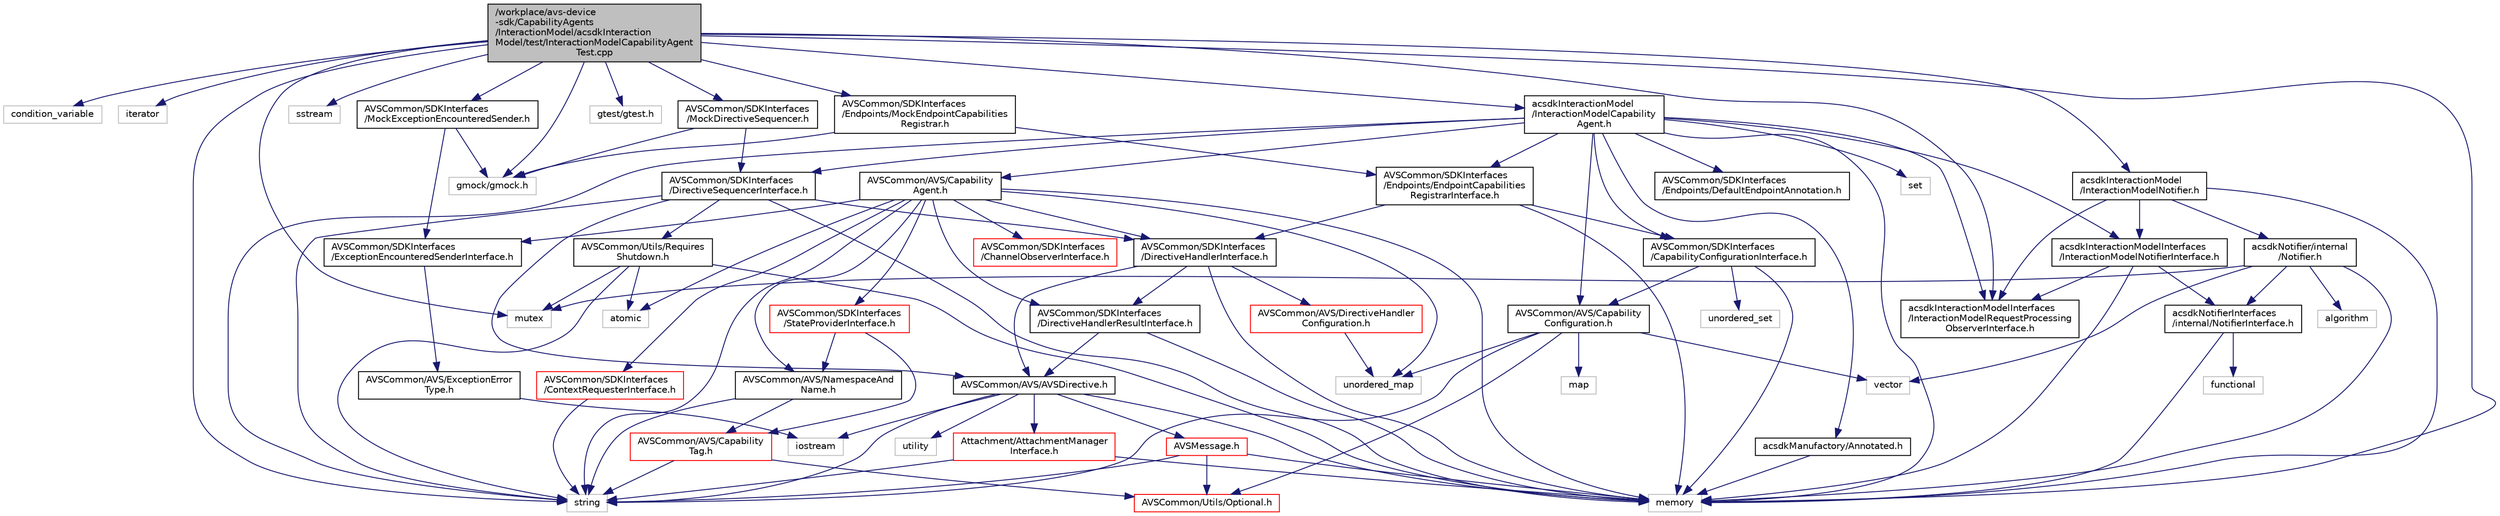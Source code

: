 digraph "/workplace/avs-device-sdk/CapabilityAgents/InteractionModel/acsdkInteractionModel/test/InteractionModelCapabilityAgentTest.cpp"
{
 // LATEX_PDF_SIZE
  edge [fontname="Helvetica",fontsize="10",labelfontname="Helvetica",labelfontsize="10"];
  node [fontname="Helvetica",fontsize="10",shape=record];
  Node1 [label="/workplace/avs-device\l-sdk/CapabilityAgents\l/InteractionModel/acsdkInteraction\lModel/test/InteractionModelCapabilityAgent\lTest.cpp",height=0.2,width=0.4,color="black", fillcolor="grey75", style="filled", fontcolor="black",tooltip=" "];
  Node1 -> Node2 [color="midnightblue",fontsize="10",style="solid",fontname="Helvetica"];
  Node2 [label="condition_variable",height=0.2,width=0.4,color="grey75", fillcolor="white", style="filled",tooltip=" "];
  Node1 -> Node3 [color="midnightblue",fontsize="10",style="solid",fontname="Helvetica"];
  Node3 [label="iterator",height=0.2,width=0.4,color="grey75", fillcolor="white", style="filled",tooltip=" "];
  Node1 -> Node4 [color="midnightblue",fontsize="10",style="solid",fontname="Helvetica"];
  Node4 [label="memory",height=0.2,width=0.4,color="grey75", fillcolor="white", style="filled",tooltip=" "];
  Node1 -> Node5 [color="midnightblue",fontsize="10",style="solid",fontname="Helvetica"];
  Node5 [label="mutex",height=0.2,width=0.4,color="grey75", fillcolor="white", style="filled",tooltip=" "];
  Node1 -> Node6 [color="midnightblue",fontsize="10",style="solid",fontname="Helvetica"];
  Node6 [label="sstream",height=0.2,width=0.4,color="grey75", fillcolor="white", style="filled",tooltip=" "];
  Node1 -> Node7 [color="midnightblue",fontsize="10",style="solid",fontname="Helvetica"];
  Node7 [label="string",height=0.2,width=0.4,color="grey75", fillcolor="white", style="filled",tooltip=" "];
  Node1 -> Node8 [color="midnightblue",fontsize="10",style="solid",fontname="Helvetica"];
  Node8 [label="gmock/gmock.h",height=0.2,width=0.4,color="grey75", fillcolor="white", style="filled",tooltip=" "];
  Node1 -> Node9 [color="midnightblue",fontsize="10",style="solid",fontname="Helvetica"];
  Node9 [label="gtest/gtest.h",height=0.2,width=0.4,color="grey75", fillcolor="white", style="filled",tooltip=" "];
  Node1 -> Node10 [color="midnightblue",fontsize="10",style="solid",fontname="Helvetica"];
  Node10 [label="acsdkInteractionModelInterfaces\l/InteractionModelRequestProcessing\lObserverInterface.h",height=0.2,width=0.4,color="black", fillcolor="white", style="filled",URL="$_interaction_model_request_processing_observer_interface_8h.html",tooltip=" "];
  Node1 -> Node11 [color="midnightblue",fontsize="10",style="solid",fontname="Helvetica"];
  Node11 [label="AVSCommon/SDKInterfaces\l/MockDirectiveSequencer.h",height=0.2,width=0.4,color="black", fillcolor="white", style="filled",URL="$_a_v_s_common_2_s_d_k_interfaces_2test_2_a_v_s_common_2_s_d_k_interfaces_2_mock_directive_sequencer_8h.html",tooltip=" "];
  Node11 -> Node12 [color="midnightblue",fontsize="10",style="solid",fontname="Helvetica"];
  Node12 [label="AVSCommon/SDKInterfaces\l/DirectiveSequencerInterface.h",height=0.2,width=0.4,color="black", fillcolor="white", style="filled",URL="$_directive_sequencer_interface_8h.html",tooltip=" "];
  Node12 -> Node4 [color="midnightblue",fontsize="10",style="solid",fontname="Helvetica"];
  Node12 -> Node7 [color="midnightblue",fontsize="10",style="solid",fontname="Helvetica"];
  Node12 -> Node13 [color="midnightblue",fontsize="10",style="solid",fontname="Helvetica"];
  Node13 [label="AVSCommon/AVS/AVSDirective.h",height=0.2,width=0.4,color="black", fillcolor="white", style="filled",URL="$_a_v_s_directive_8h.html",tooltip=" "];
  Node13 -> Node14 [color="midnightblue",fontsize="10",style="solid",fontname="Helvetica"];
  Node14 [label="iostream",height=0.2,width=0.4,color="grey75", fillcolor="white", style="filled",tooltip=" "];
  Node13 -> Node4 [color="midnightblue",fontsize="10",style="solid",fontname="Helvetica"];
  Node13 -> Node7 [color="midnightblue",fontsize="10",style="solid",fontname="Helvetica"];
  Node13 -> Node15 [color="midnightblue",fontsize="10",style="solid",fontname="Helvetica"];
  Node15 [label="utility",height=0.2,width=0.4,color="grey75", fillcolor="white", style="filled",tooltip=" "];
  Node13 -> Node16 [color="midnightblue",fontsize="10",style="solid",fontname="Helvetica"];
  Node16 [label="Attachment/AttachmentManager\lInterface.h",height=0.2,width=0.4,color="red", fillcolor="white", style="filled",URL="$_attachment_manager_interface_8h.html",tooltip=" "];
  Node16 -> Node7 [color="midnightblue",fontsize="10",style="solid",fontname="Helvetica"];
  Node16 -> Node4 [color="midnightblue",fontsize="10",style="solid",fontname="Helvetica"];
  Node13 -> Node44 [color="midnightblue",fontsize="10",style="solid",fontname="Helvetica"];
  Node44 [label="AVSMessage.h",height=0.2,width=0.4,color="red", fillcolor="white", style="filled",URL="$_a_v_s_message_8h.html",tooltip=" "];
  Node44 -> Node4 [color="midnightblue",fontsize="10",style="solid",fontname="Helvetica"];
  Node44 -> Node7 [color="midnightblue",fontsize="10",style="solid",fontname="Helvetica"];
  Node44 -> Node45 [color="midnightblue",fontsize="10",style="solid",fontname="Helvetica"];
  Node45 [label="AVSCommon/Utils/Optional.h",height=0.2,width=0.4,color="red", fillcolor="white", style="filled",URL="$_optional_8h.html",tooltip=" "];
  Node12 -> Node49 [color="midnightblue",fontsize="10",style="solid",fontname="Helvetica"];
  Node49 [label="AVSCommon/SDKInterfaces\l/DirectiveHandlerInterface.h",height=0.2,width=0.4,color="black", fillcolor="white", style="filled",URL="$_directive_handler_interface_8h.html",tooltip=" "];
  Node49 -> Node4 [color="midnightblue",fontsize="10",style="solid",fontname="Helvetica"];
  Node49 -> Node13 [color="midnightblue",fontsize="10",style="solid",fontname="Helvetica"];
  Node49 -> Node50 [color="midnightblue",fontsize="10",style="solid",fontname="Helvetica"];
  Node50 [label="AVSCommon/AVS/DirectiveHandler\lConfiguration.h",height=0.2,width=0.4,color="red", fillcolor="white", style="filled",URL="$_directive_handler_configuration_8h.html",tooltip=" "];
  Node50 -> Node51 [color="midnightblue",fontsize="10",style="solid",fontname="Helvetica"];
  Node51 [label="unordered_map",height=0.2,width=0.4,color="grey75", fillcolor="white", style="filled",tooltip=" "];
  Node49 -> Node58 [color="midnightblue",fontsize="10",style="solid",fontname="Helvetica"];
  Node58 [label="AVSCommon/SDKInterfaces\l/DirectiveHandlerResultInterface.h",height=0.2,width=0.4,color="black", fillcolor="white", style="filled",URL="$_directive_handler_result_interface_8h.html",tooltip=" "];
  Node58 -> Node4 [color="midnightblue",fontsize="10",style="solid",fontname="Helvetica"];
  Node58 -> Node13 [color="midnightblue",fontsize="10",style="solid",fontname="Helvetica"];
  Node12 -> Node59 [color="midnightblue",fontsize="10",style="solid",fontname="Helvetica"];
  Node59 [label="AVSCommon/Utils/Requires\lShutdown.h",height=0.2,width=0.4,color="black", fillcolor="white", style="filled",URL="$_requires_shutdown_8h.html",tooltip=" "];
  Node59 -> Node19 [color="midnightblue",fontsize="10",style="solid",fontname="Helvetica"];
  Node19 [label="atomic",height=0.2,width=0.4,color="grey75", fillcolor="white", style="filled",tooltip=" "];
  Node59 -> Node4 [color="midnightblue",fontsize="10",style="solid",fontname="Helvetica"];
  Node59 -> Node5 [color="midnightblue",fontsize="10",style="solid",fontname="Helvetica"];
  Node59 -> Node7 [color="midnightblue",fontsize="10",style="solid",fontname="Helvetica"];
  Node11 -> Node8 [color="midnightblue",fontsize="10",style="solid",fontname="Helvetica"];
  Node1 -> Node60 [color="midnightblue",fontsize="10",style="solid",fontname="Helvetica"];
  Node60 [label="AVSCommon/SDKInterfaces\l/MockExceptionEncounteredSender.h",height=0.2,width=0.4,color="black", fillcolor="white", style="filled",URL="$_mock_exception_encountered_sender_8h.html",tooltip=" "];
  Node60 -> Node61 [color="midnightblue",fontsize="10",style="solid",fontname="Helvetica"];
  Node61 [label="AVSCommon/SDKInterfaces\l/ExceptionEncounteredSenderInterface.h",height=0.2,width=0.4,color="black", fillcolor="white", style="filled",URL="$_exception_encountered_sender_interface_8h.html",tooltip=" "];
  Node61 -> Node62 [color="midnightblue",fontsize="10",style="solid",fontname="Helvetica"];
  Node62 [label="AVSCommon/AVS/ExceptionError\lType.h",height=0.2,width=0.4,color="black", fillcolor="white", style="filled",URL="$_exception_error_type_8h.html",tooltip=" "];
  Node62 -> Node14 [color="midnightblue",fontsize="10",style="solid",fontname="Helvetica"];
  Node60 -> Node8 [color="midnightblue",fontsize="10",style="solid",fontname="Helvetica"];
  Node1 -> Node63 [color="midnightblue",fontsize="10",style="solid",fontname="Helvetica"];
  Node63 [label="AVSCommon/SDKInterfaces\l/Endpoints/MockEndpointCapabilities\lRegistrar.h",height=0.2,width=0.4,color="black", fillcolor="white", style="filled",URL="$_mock_endpoint_capabilities_registrar_8h.html",tooltip=" "];
  Node63 -> Node8 [color="midnightblue",fontsize="10",style="solid",fontname="Helvetica"];
  Node63 -> Node64 [color="midnightblue",fontsize="10",style="solid",fontname="Helvetica"];
  Node64 [label="AVSCommon/SDKInterfaces\l/Endpoints/EndpointCapabilities\lRegistrarInterface.h",height=0.2,width=0.4,color="black", fillcolor="white", style="filled",URL="$_endpoint_capabilities_registrar_interface_8h.html",tooltip=" "];
  Node64 -> Node4 [color="midnightblue",fontsize="10",style="solid",fontname="Helvetica"];
  Node64 -> Node65 [color="midnightblue",fontsize="10",style="solid",fontname="Helvetica"];
  Node65 [label="AVSCommon/SDKInterfaces\l/CapabilityConfigurationInterface.h",height=0.2,width=0.4,color="black", fillcolor="white", style="filled",URL="$_capability_configuration_interface_8h.html",tooltip=" "];
  Node65 -> Node4 [color="midnightblue",fontsize="10",style="solid",fontname="Helvetica"];
  Node65 -> Node66 [color="midnightblue",fontsize="10",style="solid",fontname="Helvetica"];
  Node66 [label="unordered_set",height=0.2,width=0.4,color="grey75", fillcolor="white", style="filled",tooltip=" "];
  Node65 -> Node67 [color="midnightblue",fontsize="10",style="solid",fontname="Helvetica"];
  Node67 [label="AVSCommon/AVS/Capability\lConfiguration.h",height=0.2,width=0.4,color="black", fillcolor="white", style="filled",URL="$_capability_configuration_8h.html",tooltip=" "];
  Node67 -> Node47 [color="midnightblue",fontsize="10",style="solid",fontname="Helvetica"];
  Node47 [label="map",height=0.2,width=0.4,color="grey75", fillcolor="white", style="filled",tooltip=" "];
  Node67 -> Node7 [color="midnightblue",fontsize="10",style="solid",fontname="Helvetica"];
  Node67 -> Node51 [color="midnightblue",fontsize="10",style="solid",fontname="Helvetica"];
  Node67 -> Node26 [color="midnightblue",fontsize="10",style="solid",fontname="Helvetica"];
  Node26 [label="vector",height=0.2,width=0.4,color="grey75", fillcolor="white", style="filled",tooltip=" "];
  Node67 -> Node45 [color="midnightblue",fontsize="10",style="solid",fontname="Helvetica"];
  Node64 -> Node49 [color="midnightblue",fontsize="10",style="solid",fontname="Helvetica"];
  Node1 -> Node68 [color="midnightblue",fontsize="10",style="solid",fontname="Helvetica"];
  Node68 [label="acsdkInteractionModel\l/InteractionModelCapability\lAgent.h",height=0.2,width=0.4,color="black", fillcolor="white", style="filled",URL="$_interaction_model_capability_agent_8h.html",tooltip=" "];
  Node68 -> Node4 [color="midnightblue",fontsize="10",style="solid",fontname="Helvetica"];
  Node68 -> Node32 [color="midnightblue",fontsize="10",style="solid",fontname="Helvetica"];
  Node32 [label="set",height=0.2,width=0.4,color="grey75", fillcolor="white", style="filled",tooltip=" "];
  Node68 -> Node7 [color="midnightblue",fontsize="10",style="solid",fontname="Helvetica"];
  Node68 -> Node69 [color="midnightblue",fontsize="10",style="solid",fontname="Helvetica"];
  Node69 [label="acsdkInteractionModelInterfaces\l/InteractionModelNotifierInterface.h",height=0.2,width=0.4,color="black", fillcolor="white", style="filled",URL="$_interaction_model_notifier_interface_8h.html",tooltip=" "];
  Node69 -> Node4 [color="midnightblue",fontsize="10",style="solid",fontname="Helvetica"];
  Node69 -> Node70 [color="midnightblue",fontsize="10",style="solid",fontname="Helvetica"];
  Node70 [label="acsdkNotifierInterfaces\l/internal/NotifierInterface.h",height=0.2,width=0.4,color="black", fillcolor="white", style="filled",URL="$_notifier_interface_8h.html",tooltip=" "];
  Node70 -> Node37 [color="midnightblue",fontsize="10",style="solid",fontname="Helvetica"];
  Node37 [label="functional",height=0.2,width=0.4,color="grey75", fillcolor="white", style="filled",tooltip=" "];
  Node70 -> Node4 [color="midnightblue",fontsize="10",style="solid",fontname="Helvetica"];
  Node69 -> Node10 [color="midnightblue",fontsize="10",style="solid",fontname="Helvetica"];
  Node68 -> Node10 [color="midnightblue",fontsize="10",style="solid",fontname="Helvetica"];
  Node68 -> Node71 [color="midnightblue",fontsize="10",style="solid",fontname="Helvetica"];
  Node71 [label="acsdkManufactory/Annotated.h",height=0.2,width=0.4,color="black", fillcolor="white", style="filled",URL="$_annotated_8h.html",tooltip=" "];
  Node71 -> Node4 [color="midnightblue",fontsize="10",style="solid",fontname="Helvetica"];
  Node68 -> Node72 [color="midnightblue",fontsize="10",style="solid",fontname="Helvetica"];
  Node72 [label="AVSCommon/AVS/Capability\lAgent.h",height=0.2,width=0.4,color="black", fillcolor="white", style="filled",URL="$_capability_agent_8h.html",tooltip=" "];
  Node72 -> Node19 [color="midnightblue",fontsize="10",style="solid",fontname="Helvetica"];
  Node72 -> Node51 [color="midnightblue",fontsize="10",style="solid",fontname="Helvetica"];
  Node72 -> Node7 [color="midnightblue",fontsize="10",style="solid",fontname="Helvetica"];
  Node72 -> Node4 [color="midnightblue",fontsize="10",style="solid",fontname="Helvetica"];
  Node72 -> Node73 [color="midnightblue",fontsize="10",style="solid",fontname="Helvetica"];
  Node73 [label="AVSCommon/AVS/NamespaceAnd\lName.h",height=0.2,width=0.4,color="black", fillcolor="white", style="filled",URL="$_namespace_and_name_8h.html",tooltip=" "];
  Node73 -> Node7 [color="midnightblue",fontsize="10",style="solid",fontname="Helvetica"];
  Node73 -> Node57 [color="midnightblue",fontsize="10",style="solid",fontname="Helvetica"];
  Node57 [label="AVSCommon/AVS/Capability\lTag.h",height=0.2,width=0.4,color="red", fillcolor="white", style="filled",URL="$_capability_tag_8h.html",tooltip=" "];
  Node57 -> Node7 [color="midnightblue",fontsize="10",style="solid",fontname="Helvetica"];
  Node57 -> Node45 [color="midnightblue",fontsize="10",style="solid",fontname="Helvetica"];
  Node72 -> Node61 [color="midnightblue",fontsize="10",style="solid",fontname="Helvetica"];
  Node72 -> Node74 [color="midnightblue",fontsize="10",style="solid",fontname="Helvetica"];
  Node74 [label="AVSCommon/SDKInterfaces\l/ChannelObserverInterface.h",height=0.2,width=0.4,color="red", fillcolor="white", style="filled",URL="$_channel_observer_interface_8h.html",tooltip=" "];
  Node72 -> Node77 [color="midnightblue",fontsize="10",style="solid",fontname="Helvetica"];
  Node77 [label="AVSCommon/SDKInterfaces\l/ContextRequesterInterface.h",height=0.2,width=0.4,color="red", fillcolor="white", style="filled",URL="$_context_requester_interface_8h.html",tooltip=" "];
  Node77 -> Node7 [color="midnightblue",fontsize="10",style="solid",fontname="Helvetica"];
  Node72 -> Node87 [color="midnightblue",fontsize="10",style="solid",fontname="Helvetica"];
  Node87 [label="AVSCommon/SDKInterfaces\l/StateProviderInterface.h",height=0.2,width=0.4,color="red", fillcolor="white", style="filled",URL="$_state_provider_interface_8h.html",tooltip=" "];
  Node87 -> Node57 [color="midnightblue",fontsize="10",style="solid",fontname="Helvetica"];
  Node87 -> Node73 [color="midnightblue",fontsize="10",style="solid",fontname="Helvetica"];
  Node72 -> Node49 [color="midnightblue",fontsize="10",style="solid",fontname="Helvetica"];
  Node72 -> Node58 [color="midnightblue",fontsize="10",style="solid",fontname="Helvetica"];
  Node68 -> Node67 [color="midnightblue",fontsize="10",style="solid",fontname="Helvetica"];
  Node68 -> Node65 [color="midnightblue",fontsize="10",style="solid",fontname="Helvetica"];
  Node68 -> Node12 [color="midnightblue",fontsize="10",style="solid",fontname="Helvetica"];
  Node68 -> Node88 [color="midnightblue",fontsize="10",style="solid",fontname="Helvetica"];
  Node88 [label="AVSCommon/SDKInterfaces\l/Endpoints/DefaultEndpointAnnotation.h",height=0.2,width=0.4,color="black", fillcolor="white", style="filled",URL="$_default_endpoint_annotation_8h.html",tooltip=" "];
  Node68 -> Node64 [color="midnightblue",fontsize="10",style="solid",fontname="Helvetica"];
  Node1 -> Node89 [color="midnightblue",fontsize="10",style="solid",fontname="Helvetica"];
  Node89 [label="acsdkInteractionModel\l/InteractionModelNotifier.h",height=0.2,width=0.4,color="black", fillcolor="white", style="filled",URL="$_interaction_model_notifier_8h.html",tooltip=" "];
  Node89 -> Node4 [color="midnightblue",fontsize="10",style="solid",fontname="Helvetica"];
  Node89 -> Node69 [color="midnightblue",fontsize="10",style="solid",fontname="Helvetica"];
  Node89 -> Node10 [color="midnightblue",fontsize="10",style="solid",fontname="Helvetica"];
  Node89 -> Node90 [color="midnightblue",fontsize="10",style="solid",fontname="Helvetica"];
  Node90 [label="acsdkNotifier/internal\l/Notifier.h",height=0.2,width=0.4,color="black", fillcolor="white", style="filled",URL="$_notifier_8h.html",tooltip=" "];
  Node90 -> Node36 [color="midnightblue",fontsize="10",style="solid",fontname="Helvetica"];
  Node36 [label="algorithm",height=0.2,width=0.4,color="grey75", fillcolor="white", style="filled",tooltip=" "];
  Node90 -> Node4 [color="midnightblue",fontsize="10",style="solid",fontname="Helvetica"];
  Node90 -> Node5 [color="midnightblue",fontsize="10",style="solid",fontname="Helvetica"];
  Node90 -> Node26 [color="midnightblue",fontsize="10",style="solid",fontname="Helvetica"];
  Node90 -> Node70 [color="midnightblue",fontsize="10",style="solid",fontname="Helvetica"];
}
